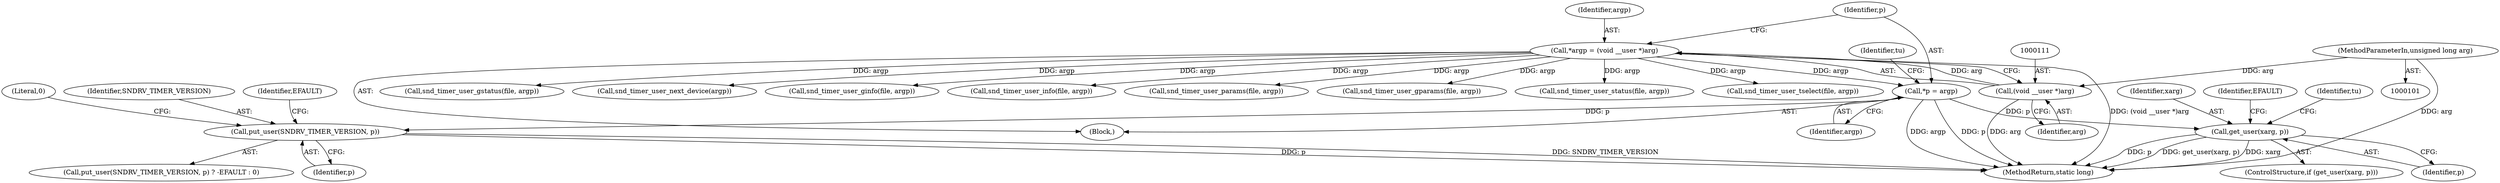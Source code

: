 digraph "0_linux_af368027a49a751d6ff4ee9e3f9961f35bb4fede@pointer" {
"1000114" [label="(Call,*p = argp)"];
"1000108" [label="(Call,*argp = (void __user *)arg)"];
"1000110" [label="(Call,(void __user *)arg)"];
"1000104" [label="(MethodParameterIn,unsigned long arg)"];
"1000128" [label="(Call,put_user(SNDRV_TIMER_VERSION, p))"];
"1000149" [label="(Call,get_user(xarg, p))"];
"1000197" [label="(Call,snd_timer_user_status(file, argp))"];
"1000149" [label="(Call,get_user(xarg, p))"];
"1000105" [label="(Block,)"];
"1000104" [label="(MethodParameterIn,unsigned long arg)"];
"1000182" [label="(Call,snd_timer_user_tselect(file, argp))"];
"1000223" [label="(MethodReturn,static long)"];
"1000177" [label="(Call,snd_timer_user_gstatus(file, argp))"];
"1000157" [label="(Identifier,tu)"];
"1000127" [label="(Call,put_user(SNDRV_TIMER_VERSION, p) ? -EFAULT : 0)"];
"1000136" [label="(Call,snd_timer_user_next_device(argp))"];
"1000150" [label="(Identifier,xarg)"];
"1000114" [label="(Call,*p = argp)"];
"1000112" [label="(Identifier,arg)"];
"1000154" [label="(Identifier,EFAULT)"];
"1000151" [label="(Identifier,p)"];
"1000129" [label="(Identifier,SNDRV_TIMER_VERSION)"];
"1000167" [label="(Call,snd_timer_user_ginfo(file, argp))"];
"1000110" [label="(Call,(void __user *)arg)"];
"1000109" [label="(Identifier,argp)"];
"1000187" [label="(Call,snd_timer_user_info(file, argp))"];
"1000192" [label="(Call,snd_timer_user_params(file, argp))"];
"1000148" [label="(ControlStructure,if (get_user(xarg, p)))"];
"1000130" [label="(Identifier,p)"];
"1000108" [label="(Call,*argp = (void __user *)arg)"];
"1000115" [label="(Identifier,p)"];
"1000132" [label="(Identifier,EFAULT)"];
"1000116" [label="(Identifier,argp)"];
"1000133" [label="(Literal,0)"];
"1000128" [label="(Call,put_user(SNDRV_TIMER_VERSION, p))"];
"1000172" [label="(Call,snd_timer_user_gparams(file, argp))"];
"1000118" [label="(Identifier,tu)"];
"1000114" -> "1000105"  [label="AST: "];
"1000114" -> "1000116"  [label="CFG: "];
"1000115" -> "1000114"  [label="AST: "];
"1000116" -> "1000114"  [label="AST: "];
"1000118" -> "1000114"  [label="CFG: "];
"1000114" -> "1000223"  [label="DDG: p"];
"1000114" -> "1000223"  [label="DDG: argp"];
"1000108" -> "1000114"  [label="DDG: argp"];
"1000114" -> "1000128"  [label="DDG: p"];
"1000114" -> "1000149"  [label="DDG: p"];
"1000108" -> "1000105"  [label="AST: "];
"1000108" -> "1000110"  [label="CFG: "];
"1000109" -> "1000108"  [label="AST: "];
"1000110" -> "1000108"  [label="AST: "];
"1000115" -> "1000108"  [label="CFG: "];
"1000108" -> "1000223"  [label="DDG: (void __user *)arg"];
"1000110" -> "1000108"  [label="DDG: arg"];
"1000108" -> "1000136"  [label="DDG: argp"];
"1000108" -> "1000167"  [label="DDG: argp"];
"1000108" -> "1000172"  [label="DDG: argp"];
"1000108" -> "1000177"  [label="DDG: argp"];
"1000108" -> "1000182"  [label="DDG: argp"];
"1000108" -> "1000187"  [label="DDG: argp"];
"1000108" -> "1000192"  [label="DDG: argp"];
"1000108" -> "1000197"  [label="DDG: argp"];
"1000110" -> "1000112"  [label="CFG: "];
"1000111" -> "1000110"  [label="AST: "];
"1000112" -> "1000110"  [label="AST: "];
"1000110" -> "1000223"  [label="DDG: arg"];
"1000104" -> "1000110"  [label="DDG: arg"];
"1000104" -> "1000101"  [label="AST: "];
"1000104" -> "1000223"  [label="DDG: arg"];
"1000128" -> "1000127"  [label="AST: "];
"1000128" -> "1000130"  [label="CFG: "];
"1000129" -> "1000128"  [label="AST: "];
"1000130" -> "1000128"  [label="AST: "];
"1000132" -> "1000128"  [label="CFG: "];
"1000133" -> "1000128"  [label="CFG: "];
"1000128" -> "1000223"  [label="DDG: p"];
"1000128" -> "1000223"  [label="DDG: SNDRV_TIMER_VERSION"];
"1000149" -> "1000148"  [label="AST: "];
"1000149" -> "1000151"  [label="CFG: "];
"1000150" -> "1000149"  [label="AST: "];
"1000151" -> "1000149"  [label="AST: "];
"1000154" -> "1000149"  [label="CFG: "];
"1000157" -> "1000149"  [label="CFG: "];
"1000149" -> "1000223"  [label="DDG: p"];
"1000149" -> "1000223"  [label="DDG: get_user(xarg, p)"];
"1000149" -> "1000223"  [label="DDG: xarg"];
}
